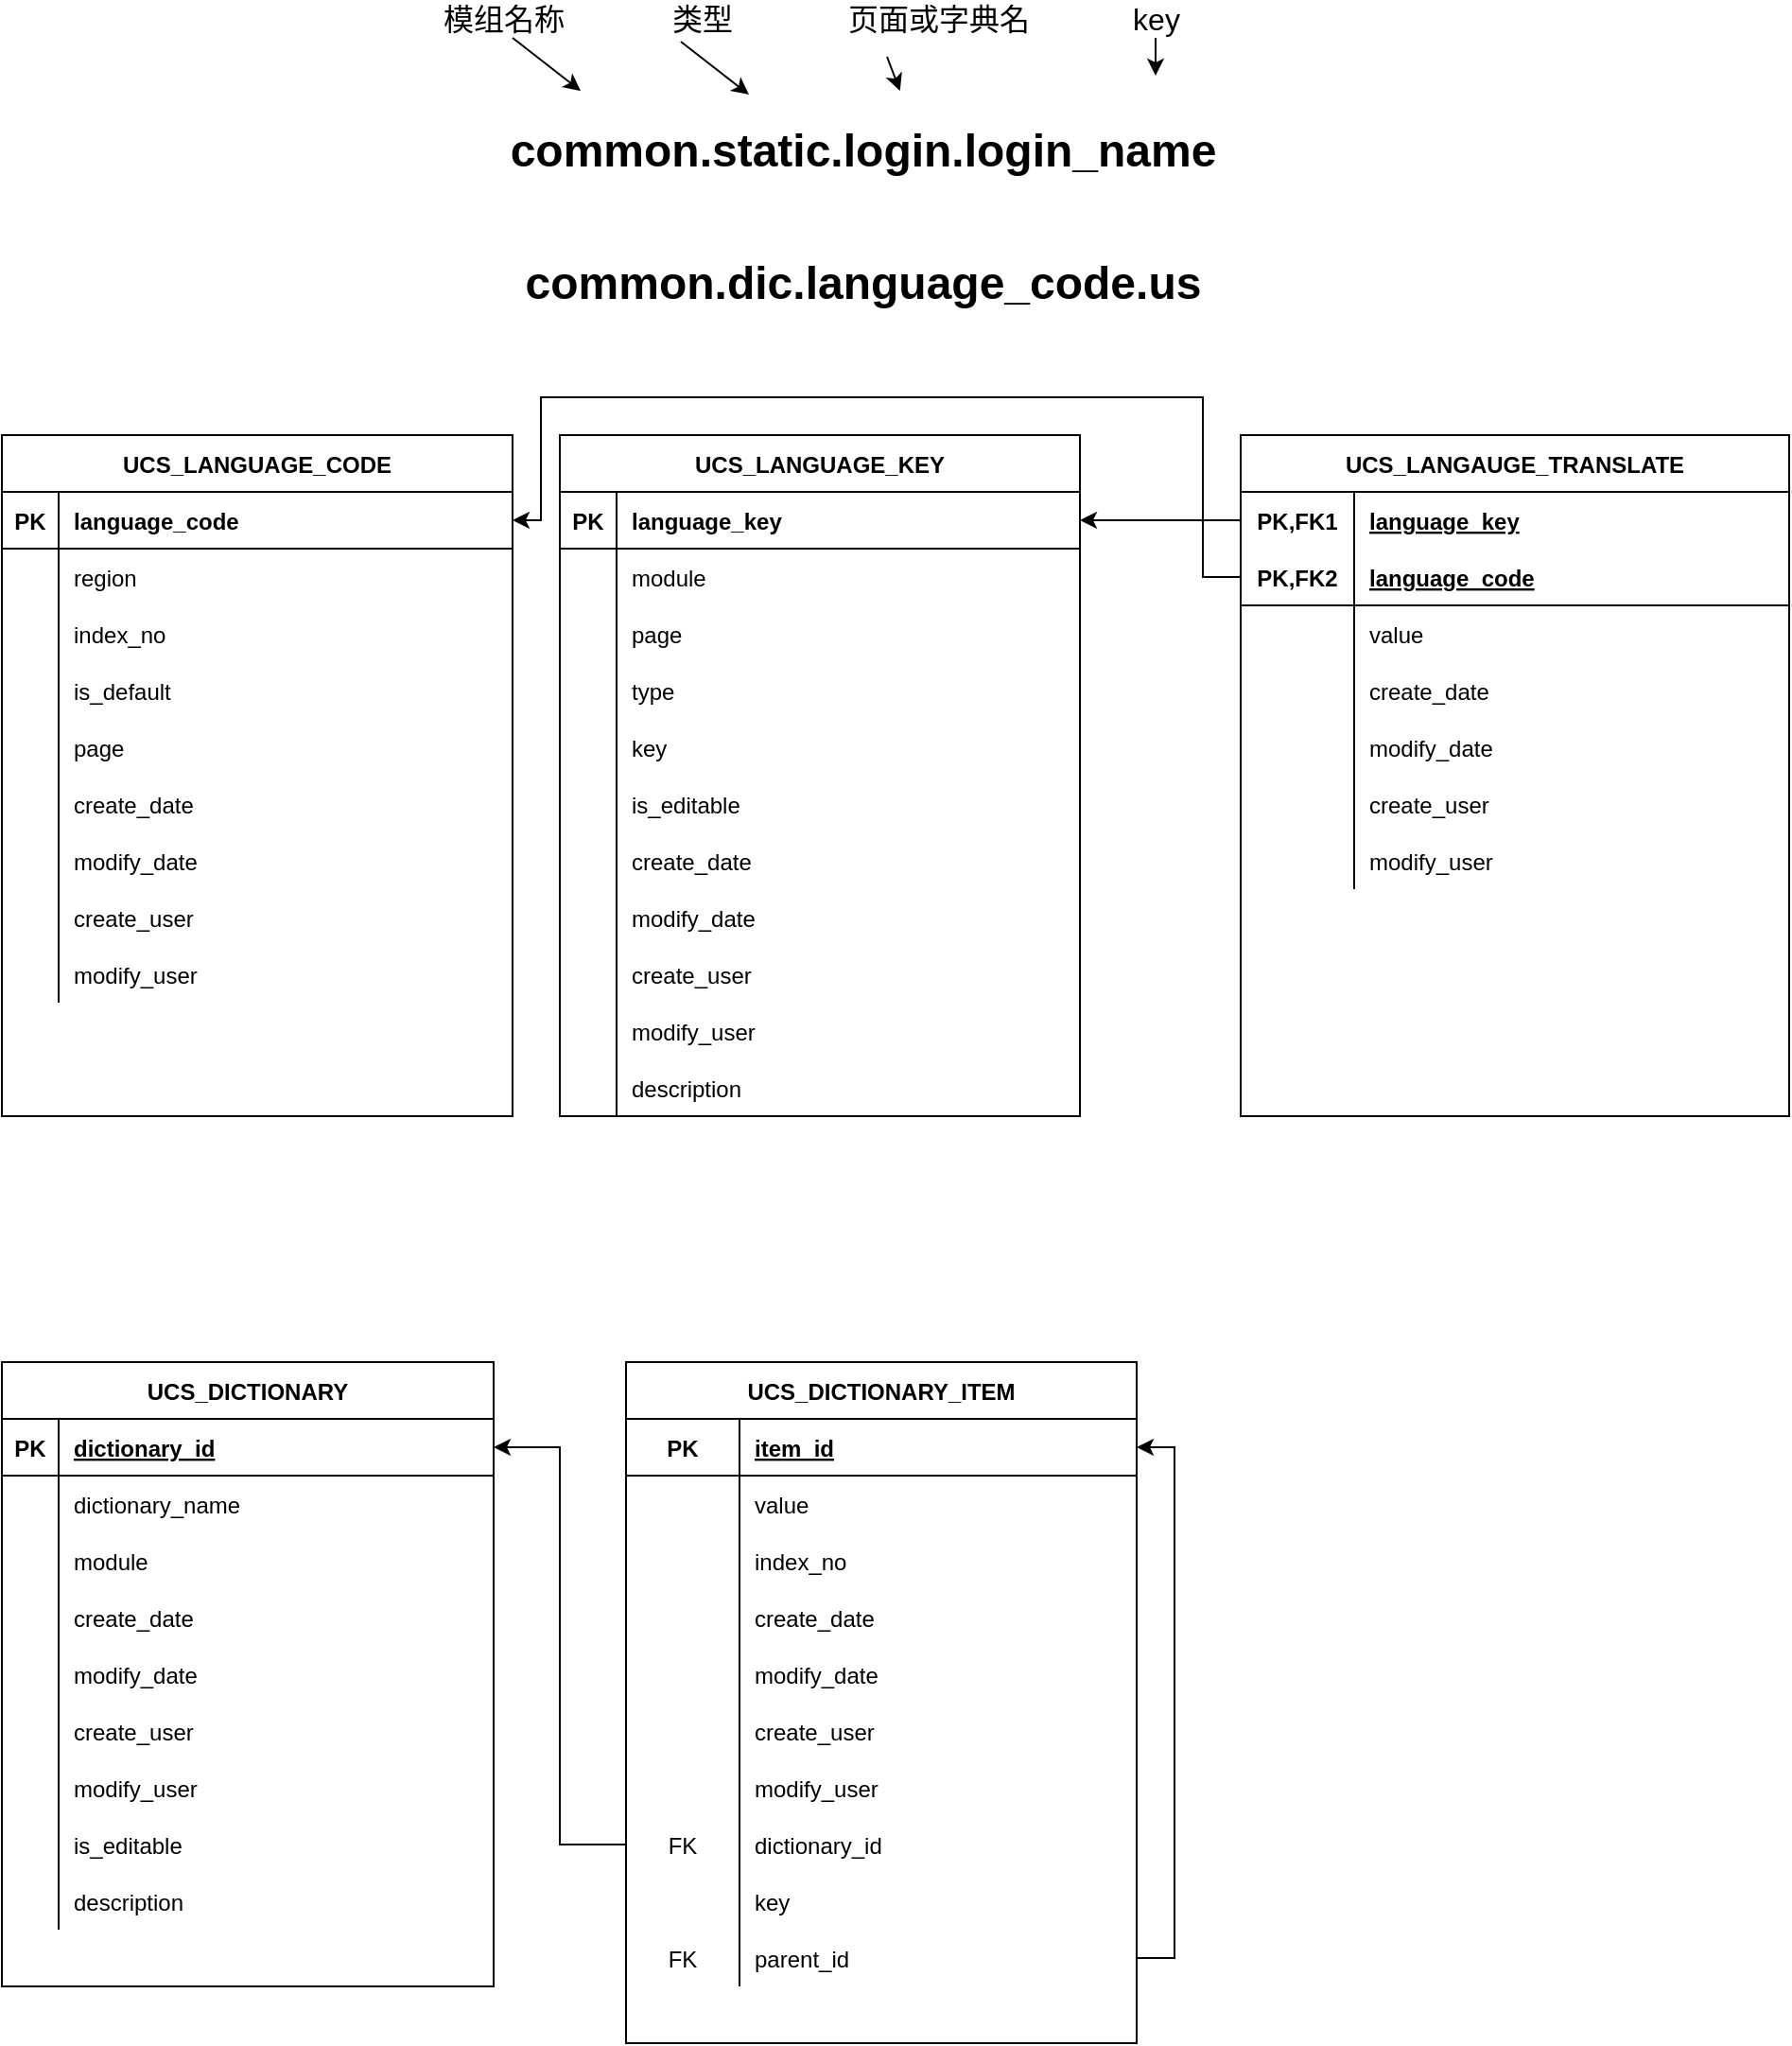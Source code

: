 <mxfile version="14.5.3" type="github">
  <diagram id="6tPy9QGXdIGQ13q2W18g" name="Page-1">
    <mxGraphModel dx="2066" dy="1085" grid="1" gridSize="10" guides="1" tooltips="1" connect="1" arrows="1" fold="1" page="1" pageScale="1" pageWidth="1169" pageHeight="1654" math="0" shadow="0">
      <root>
        <mxCell id="0" />
        <mxCell id="1" parent="0" />
        <mxCell id="EX_Zi1DqFFVCP7cxpuIt-3" value="UCS_LANGUAGE_CODE" style="shape=table;startSize=30;container=1;collapsible=1;childLayout=tableLayout;fixedRows=1;rowLines=0;fontStyle=1;align=center;resizeLast=1;" parent="1" vertex="1">
          <mxGeometry x="80" y="290" width="270" height="360" as="geometry" />
        </mxCell>
        <mxCell id="EX_Zi1DqFFVCP7cxpuIt-4" value="" style="shape=partialRectangle;collapsible=0;dropTarget=0;pointerEvents=0;fillColor=none;top=0;left=0;bottom=1;right=0;points=[[0,0.5],[1,0.5]];portConstraint=eastwest;" parent="EX_Zi1DqFFVCP7cxpuIt-3" vertex="1">
          <mxGeometry y="30" width="270" height="30" as="geometry" />
        </mxCell>
        <mxCell id="EX_Zi1DqFFVCP7cxpuIt-5" value="PK" style="shape=partialRectangle;connectable=0;fillColor=none;top=0;left=0;bottom=0;right=0;fontStyle=1;overflow=hidden;" parent="EX_Zi1DqFFVCP7cxpuIt-4" vertex="1">
          <mxGeometry width="30" height="30" as="geometry" />
        </mxCell>
        <mxCell id="EX_Zi1DqFFVCP7cxpuIt-6" value="language_code" style="shape=partialRectangle;connectable=0;fillColor=none;top=0;left=0;bottom=0;right=0;align=left;spacingLeft=6;fontStyle=1;overflow=hidden;" parent="EX_Zi1DqFFVCP7cxpuIt-4" vertex="1">
          <mxGeometry x="30" width="240" height="30" as="geometry" />
        </mxCell>
        <mxCell id="EX_Zi1DqFFVCP7cxpuIt-7" value="" style="shape=partialRectangle;collapsible=0;dropTarget=0;pointerEvents=0;fillColor=none;top=0;left=0;bottom=0;right=0;points=[[0,0.5],[1,0.5]];portConstraint=eastwest;" parent="EX_Zi1DqFFVCP7cxpuIt-3" vertex="1">
          <mxGeometry y="60" width="270" height="30" as="geometry" />
        </mxCell>
        <mxCell id="EX_Zi1DqFFVCP7cxpuIt-8" value="" style="shape=partialRectangle;connectable=0;fillColor=none;top=0;left=0;bottom=0;right=0;editable=1;overflow=hidden;" parent="EX_Zi1DqFFVCP7cxpuIt-7" vertex="1">
          <mxGeometry width="30" height="30" as="geometry" />
        </mxCell>
        <mxCell id="EX_Zi1DqFFVCP7cxpuIt-9" value="region" style="shape=partialRectangle;connectable=0;fillColor=none;top=0;left=0;bottom=0;right=0;align=left;spacingLeft=6;overflow=hidden;" parent="EX_Zi1DqFFVCP7cxpuIt-7" vertex="1">
          <mxGeometry x="30" width="240" height="30" as="geometry" />
        </mxCell>
        <mxCell id="EX_Zi1DqFFVCP7cxpuIt-10" value="" style="shape=partialRectangle;collapsible=0;dropTarget=0;pointerEvents=0;fillColor=none;top=0;left=0;bottom=0;right=0;points=[[0,0.5],[1,0.5]];portConstraint=eastwest;" parent="EX_Zi1DqFFVCP7cxpuIt-3" vertex="1">
          <mxGeometry y="90" width="270" height="30" as="geometry" />
        </mxCell>
        <mxCell id="EX_Zi1DqFFVCP7cxpuIt-11" value="" style="shape=partialRectangle;connectable=0;fillColor=none;top=0;left=0;bottom=0;right=0;editable=1;overflow=hidden;" parent="EX_Zi1DqFFVCP7cxpuIt-10" vertex="1">
          <mxGeometry width="30" height="30" as="geometry" />
        </mxCell>
        <mxCell id="EX_Zi1DqFFVCP7cxpuIt-12" value="index_no" style="shape=partialRectangle;connectable=0;fillColor=none;top=0;left=0;bottom=0;right=0;align=left;spacingLeft=6;overflow=hidden;" parent="EX_Zi1DqFFVCP7cxpuIt-10" vertex="1">
          <mxGeometry x="30" width="240" height="30" as="geometry" />
        </mxCell>
        <mxCell id="EX_Zi1DqFFVCP7cxpuIt-13" value="" style="shape=partialRectangle;collapsible=0;dropTarget=0;pointerEvents=0;fillColor=none;top=0;left=0;bottom=0;right=0;points=[[0,0.5],[1,0.5]];portConstraint=eastwest;" parent="EX_Zi1DqFFVCP7cxpuIt-3" vertex="1">
          <mxGeometry y="120" width="270" height="30" as="geometry" />
        </mxCell>
        <mxCell id="EX_Zi1DqFFVCP7cxpuIt-14" value="" style="shape=partialRectangle;connectable=0;fillColor=none;top=0;left=0;bottom=0;right=0;editable=1;overflow=hidden;" parent="EX_Zi1DqFFVCP7cxpuIt-13" vertex="1">
          <mxGeometry width="30" height="30" as="geometry" />
        </mxCell>
        <mxCell id="EX_Zi1DqFFVCP7cxpuIt-15" value="is_default" style="shape=partialRectangle;connectable=0;fillColor=none;top=0;left=0;bottom=0;right=0;align=left;spacingLeft=6;overflow=hidden;" parent="EX_Zi1DqFFVCP7cxpuIt-13" vertex="1">
          <mxGeometry x="30" width="240" height="30" as="geometry" />
        </mxCell>
        <mxCell id="EX_Zi1DqFFVCP7cxpuIt-44" value="" style="shape=partialRectangle;collapsible=0;dropTarget=0;pointerEvents=0;fillColor=none;top=0;left=0;bottom=0;right=0;points=[[0,0.5],[1,0.5]];portConstraint=eastwest;" parent="EX_Zi1DqFFVCP7cxpuIt-3" vertex="1">
          <mxGeometry y="150" width="270" height="30" as="geometry" />
        </mxCell>
        <mxCell id="EX_Zi1DqFFVCP7cxpuIt-45" value="" style="shape=partialRectangle;connectable=0;fillColor=none;top=0;left=0;bottom=0;right=0;editable=1;overflow=hidden;" parent="EX_Zi1DqFFVCP7cxpuIt-44" vertex="1">
          <mxGeometry width="30" height="30" as="geometry" />
        </mxCell>
        <mxCell id="EX_Zi1DqFFVCP7cxpuIt-46" value="page" style="shape=partialRectangle;connectable=0;fillColor=none;top=0;left=0;bottom=0;right=0;align=left;spacingLeft=6;overflow=hidden;" parent="EX_Zi1DqFFVCP7cxpuIt-44" vertex="1">
          <mxGeometry x="30" width="240" height="30" as="geometry" />
        </mxCell>
        <mxCell id="EX_Zi1DqFFVCP7cxpuIt-54" value="" style="shape=partialRectangle;collapsible=0;dropTarget=0;pointerEvents=0;fillColor=none;top=0;left=0;bottom=0;right=0;points=[[0,0.5],[1,0.5]];portConstraint=eastwest;" parent="EX_Zi1DqFFVCP7cxpuIt-3" vertex="1">
          <mxGeometry y="180" width="270" height="30" as="geometry" />
        </mxCell>
        <mxCell id="EX_Zi1DqFFVCP7cxpuIt-55" value="" style="shape=partialRectangle;connectable=0;fillColor=none;top=0;left=0;bottom=0;right=0;editable=1;overflow=hidden;" parent="EX_Zi1DqFFVCP7cxpuIt-54" vertex="1">
          <mxGeometry width="30" height="30" as="geometry" />
        </mxCell>
        <mxCell id="EX_Zi1DqFFVCP7cxpuIt-56" value="create_date" style="shape=partialRectangle;connectable=0;fillColor=none;top=0;left=0;bottom=0;right=0;align=left;spacingLeft=6;overflow=hidden;" parent="EX_Zi1DqFFVCP7cxpuIt-54" vertex="1">
          <mxGeometry x="30" width="240" height="30" as="geometry" />
        </mxCell>
        <mxCell id="EX_Zi1DqFFVCP7cxpuIt-58" value="" style="shape=partialRectangle;collapsible=0;dropTarget=0;pointerEvents=0;fillColor=none;top=0;left=0;bottom=0;right=0;points=[[0,0.5],[1,0.5]];portConstraint=eastwest;" parent="EX_Zi1DqFFVCP7cxpuIt-3" vertex="1">
          <mxGeometry y="210" width="270" height="30" as="geometry" />
        </mxCell>
        <mxCell id="EX_Zi1DqFFVCP7cxpuIt-59" value="" style="shape=partialRectangle;connectable=0;fillColor=none;top=0;left=0;bottom=0;right=0;editable=1;overflow=hidden;" parent="EX_Zi1DqFFVCP7cxpuIt-58" vertex="1">
          <mxGeometry width="30" height="30" as="geometry" />
        </mxCell>
        <mxCell id="EX_Zi1DqFFVCP7cxpuIt-60" value="modify_date" style="shape=partialRectangle;connectable=0;fillColor=none;top=0;left=0;bottom=0;right=0;align=left;spacingLeft=6;overflow=hidden;" parent="EX_Zi1DqFFVCP7cxpuIt-58" vertex="1">
          <mxGeometry x="30" width="240" height="30" as="geometry" />
        </mxCell>
        <mxCell id="EX_Zi1DqFFVCP7cxpuIt-62" value="" style="shape=partialRectangle;collapsible=0;dropTarget=0;pointerEvents=0;fillColor=none;top=0;left=0;bottom=0;right=0;points=[[0,0.5],[1,0.5]];portConstraint=eastwest;" parent="EX_Zi1DqFFVCP7cxpuIt-3" vertex="1">
          <mxGeometry y="240" width="270" height="30" as="geometry" />
        </mxCell>
        <mxCell id="EX_Zi1DqFFVCP7cxpuIt-63" value="" style="shape=partialRectangle;connectable=0;fillColor=none;top=0;left=0;bottom=0;right=0;editable=1;overflow=hidden;" parent="EX_Zi1DqFFVCP7cxpuIt-62" vertex="1">
          <mxGeometry width="30" height="30" as="geometry" />
        </mxCell>
        <mxCell id="EX_Zi1DqFFVCP7cxpuIt-64" value="create_user" style="shape=partialRectangle;connectable=0;fillColor=none;top=0;left=0;bottom=0;right=0;align=left;spacingLeft=6;overflow=hidden;" parent="EX_Zi1DqFFVCP7cxpuIt-62" vertex="1">
          <mxGeometry x="30" width="240" height="30" as="geometry" />
        </mxCell>
        <mxCell id="EX_Zi1DqFFVCP7cxpuIt-70" value="" style="shape=partialRectangle;collapsible=0;dropTarget=0;pointerEvents=0;fillColor=none;top=0;left=0;bottom=0;right=0;points=[[0,0.5],[1,0.5]];portConstraint=eastwest;" parent="EX_Zi1DqFFVCP7cxpuIt-3" vertex="1">
          <mxGeometry y="270" width="270" height="30" as="geometry" />
        </mxCell>
        <mxCell id="EX_Zi1DqFFVCP7cxpuIt-71" value="" style="shape=partialRectangle;connectable=0;fillColor=none;top=0;left=0;bottom=0;right=0;editable=1;overflow=hidden;" parent="EX_Zi1DqFFVCP7cxpuIt-70" vertex="1">
          <mxGeometry width="30" height="30" as="geometry" />
        </mxCell>
        <mxCell id="EX_Zi1DqFFVCP7cxpuIt-72" value="modify_user" style="shape=partialRectangle;connectable=0;fillColor=none;top=0;left=0;bottom=0;right=0;align=left;spacingLeft=6;overflow=hidden;" parent="EX_Zi1DqFFVCP7cxpuIt-70" vertex="1">
          <mxGeometry x="30" width="240" height="30" as="geometry" />
        </mxCell>
        <mxCell id="EX_Zi1DqFFVCP7cxpuIt-73" value="UCS_LANGUAGE_KEY" style="shape=table;startSize=30;container=1;collapsible=1;childLayout=tableLayout;fixedRows=1;rowLines=0;fontStyle=1;align=center;resizeLast=1;" parent="1" vertex="1">
          <mxGeometry x="375" y="290" width="275" height="360" as="geometry" />
        </mxCell>
        <mxCell id="EX_Zi1DqFFVCP7cxpuIt-74" value="" style="shape=partialRectangle;collapsible=0;dropTarget=0;pointerEvents=0;fillColor=none;top=0;left=0;bottom=1;right=0;points=[[0,0.5],[1,0.5]];portConstraint=eastwest;" parent="EX_Zi1DqFFVCP7cxpuIt-73" vertex="1">
          <mxGeometry y="30" width="275" height="30" as="geometry" />
        </mxCell>
        <mxCell id="EX_Zi1DqFFVCP7cxpuIt-75" value="PK" style="shape=partialRectangle;connectable=0;fillColor=none;top=0;left=0;bottom=0;right=0;fontStyle=1;overflow=hidden;" parent="EX_Zi1DqFFVCP7cxpuIt-74" vertex="1">
          <mxGeometry width="30" height="30" as="geometry" />
        </mxCell>
        <mxCell id="EX_Zi1DqFFVCP7cxpuIt-76" value="language_key" style="shape=partialRectangle;connectable=0;fillColor=none;top=0;left=0;bottom=0;right=0;align=left;spacingLeft=6;fontStyle=1;overflow=hidden;" parent="EX_Zi1DqFFVCP7cxpuIt-74" vertex="1">
          <mxGeometry x="30" width="245" height="30" as="geometry" />
        </mxCell>
        <mxCell id="EX_Zi1DqFFVCP7cxpuIt-77" value="" style="shape=partialRectangle;collapsible=0;dropTarget=0;pointerEvents=0;fillColor=none;top=0;left=0;bottom=0;right=0;points=[[0,0.5],[1,0.5]];portConstraint=eastwest;" parent="EX_Zi1DqFFVCP7cxpuIt-73" vertex="1">
          <mxGeometry y="60" width="275" height="30" as="geometry" />
        </mxCell>
        <mxCell id="EX_Zi1DqFFVCP7cxpuIt-78" value="" style="shape=partialRectangle;connectable=0;fillColor=none;top=0;left=0;bottom=0;right=0;editable=1;overflow=hidden;" parent="EX_Zi1DqFFVCP7cxpuIt-77" vertex="1">
          <mxGeometry width="30" height="30" as="geometry" />
        </mxCell>
        <mxCell id="EX_Zi1DqFFVCP7cxpuIt-79" value="module" style="shape=partialRectangle;connectable=0;fillColor=none;top=0;left=0;bottom=0;right=0;align=left;spacingLeft=6;overflow=hidden;" parent="EX_Zi1DqFFVCP7cxpuIt-77" vertex="1">
          <mxGeometry x="30" width="245" height="30" as="geometry" />
        </mxCell>
        <mxCell id="EX_Zi1DqFFVCP7cxpuIt-80" value="" style="shape=partialRectangle;collapsible=0;dropTarget=0;pointerEvents=0;fillColor=none;top=0;left=0;bottom=0;right=0;points=[[0,0.5],[1,0.5]];portConstraint=eastwest;" parent="EX_Zi1DqFFVCP7cxpuIt-73" vertex="1">
          <mxGeometry y="90" width="275" height="30" as="geometry" />
        </mxCell>
        <mxCell id="EX_Zi1DqFFVCP7cxpuIt-81" value="" style="shape=partialRectangle;connectable=0;fillColor=none;top=0;left=0;bottom=0;right=0;editable=1;overflow=hidden;" parent="EX_Zi1DqFFVCP7cxpuIt-80" vertex="1">
          <mxGeometry width="30" height="30" as="geometry" />
        </mxCell>
        <mxCell id="EX_Zi1DqFFVCP7cxpuIt-82" value="page" style="shape=partialRectangle;connectable=0;fillColor=none;top=0;left=0;bottom=0;right=0;align=left;spacingLeft=6;overflow=hidden;" parent="EX_Zi1DqFFVCP7cxpuIt-80" vertex="1">
          <mxGeometry x="30" width="245" height="30" as="geometry" />
        </mxCell>
        <mxCell id="EX_Zi1DqFFVCP7cxpuIt-83" value="" style="shape=partialRectangle;collapsible=0;dropTarget=0;pointerEvents=0;fillColor=none;top=0;left=0;bottom=0;right=0;points=[[0,0.5],[1,0.5]];portConstraint=eastwest;" parent="EX_Zi1DqFFVCP7cxpuIt-73" vertex="1">
          <mxGeometry y="120" width="275" height="30" as="geometry" />
        </mxCell>
        <mxCell id="EX_Zi1DqFFVCP7cxpuIt-84" value="" style="shape=partialRectangle;connectable=0;fillColor=none;top=0;left=0;bottom=0;right=0;editable=1;overflow=hidden;" parent="EX_Zi1DqFFVCP7cxpuIt-83" vertex="1">
          <mxGeometry width="30" height="30" as="geometry" />
        </mxCell>
        <mxCell id="EX_Zi1DqFFVCP7cxpuIt-85" value="type" style="shape=partialRectangle;connectable=0;fillColor=none;top=0;left=0;bottom=0;right=0;align=left;spacingLeft=6;overflow=hidden;" parent="EX_Zi1DqFFVCP7cxpuIt-83" vertex="1">
          <mxGeometry x="30" width="245" height="30" as="geometry" />
        </mxCell>
        <mxCell id="EX_Zi1DqFFVCP7cxpuIt-87" value="" style="shape=partialRectangle;collapsible=0;dropTarget=0;pointerEvents=0;fillColor=none;top=0;left=0;bottom=0;right=0;points=[[0,0.5],[1,0.5]];portConstraint=eastwest;" parent="EX_Zi1DqFFVCP7cxpuIt-73" vertex="1">
          <mxGeometry y="150" width="275" height="30" as="geometry" />
        </mxCell>
        <mxCell id="EX_Zi1DqFFVCP7cxpuIt-88" value="" style="shape=partialRectangle;connectable=0;fillColor=none;top=0;left=0;bottom=0;right=0;editable=1;overflow=hidden;" parent="EX_Zi1DqFFVCP7cxpuIt-87" vertex="1">
          <mxGeometry width="30" height="30" as="geometry" />
        </mxCell>
        <mxCell id="EX_Zi1DqFFVCP7cxpuIt-89" value="key" style="shape=partialRectangle;connectable=0;fillColor=none;top=0;left=0;bottom=0;right=0;align=left;spacingLeft=6;overflow=hidden;" parent="EX_Zi1DqFFVCP7cxpuIt-87" vertex="1">
          <mxGeometry x="30" width="245" height="30" as="geometry" />
        </mxCell>
        <mxCell id="EX_Zi1DqFFVCP7cxpuIt-95" value="" style="shape=partialRectangle;collapsible=0;dropTarget=0;pointerEvents=0;fillColor=none;top=0;left=0;bottom=0;right=0;points=[[0,0.5],[1,0.5]];portConstraint=eastwest;" parent="EX_Zi1DqFFVCP7cxpuIt-73" vertex="1">
          <mxGeometry y="180" width="275" height="30" as="geometry" />
        </mxCell>
        <mxCell id="EX_Zi1DqFFVCP7cxpuIt-96" value="" style="shape=partialRectangle;connectable=0;fillColor=none;top=0;left=0;bottom=0;right=0;editable=1;overflow=hidden;" parent="EX_Zi1DqFFVCP7cxpuIt-95" vertex="1">
          <mxGeometry width="30" height="30" as="geometry" />
        </mxCell>
        <mxCell id="EX_Zi1DqFFVCP7cxpuIt-97" value="is_editable" style="shape=partialRectangle;connectable=0;fillColor=none;top=0;left=0;bottom=0;right=0;align=left;spacingLeft=6;overflow=hidden;" parent="EX_Zi1DqFFVCP7cxpuIt-95" vertex="1">
          <mxGeometry x="30" width="245" height="30" as="geometry" />
        </mxCell>
        <mxCell id="EX_Zi1DqFFVCP7cxpuIt-109" value="" style="shape=partialRectangle;collapsible=0;dropTarget=0;pointerEvents=0;fillColor=none;top=0;left=0;bottom=0;right=0;points=[[0,0.5],[1,0.5]];portConstraint=eastwest;" parent="EX_Zi1DqFFVCP7cxpuIt-73" vertex="1">
          <mxGeometry y="210" width="275" height="30" as="geometry" />
        </mxCell>
        <mxCell id="EX_Zi1DqFFVCP7cxpuIt-110" value="" style="shape=partialRectangle;connectable=0;fillColor=none;top=0;left=0;bottom=0;right=0;editable=1;overflow=hidden;" parent="EX_Zi1DqFFVCP7cxpuIt-109" vertex="1">
          <mxGeometry width="30" height="30" as="geometry" />
        </mxCell>
        <mxCell id="EX_Zi1DqFFVCP7cxpuIt-111" value="create_date" style="shape=partialRectangle;connectable=0;fillColor=none;top=0;left=0;bottom=0;right=0;align=left;spacingLeft=6;overflow=hidden;" parent="EX_Zi1DqFFVCP7cxpuIt-109" vertex="1">
          <mxGeometry x="30" width="245" height="30" as="geometry" />
        </mxCell>
        <mxCell id="EX_Zi1DqFFVCP7cxpuIt-112" value="" style="shape=partialRectangle;collapsible=0;dropTarget=0;pointerEvents=0;fillColor=none;top=0;left=0;bottom=0;right=0;points=[[0,0.5],[1,0.5]];portConstraint=eastwest;" parent="EX_Zi1DqFFVCP7cxpuIt-73" vertex="1">
          <mxGeometry y="240" width="275" height="30" as="geometry" />
        </mxCell>
        <mxCell id="EX_Zi1DqFFVCP7cxpuIt-113" value="" style="shape=partialRectangle;connectable=0;fillColor=none;top=0;left=0;bottom=0;right=0;editable=1;overflow=hidden;" parent="EX_Zi1DqFFVCP7cxpuIt-112" vertex="1">
          <mxGeometry width="30" height="30" as="geometry" />
        </mxCell>
        <mxCell id="EX_Zi1DqFFVCP7cxpuIt-114" value="modify_date" style="shape=partialRectangle;connectable=0;fillColor=none;top=0;left=0;bottom=0;right=0;align=left;spacingLeft=6;overflow=hidden;" parent="EX_Zi1DqFFVCP7cxpuIt-112" vertex="1">
          <mxGeometry x="30" width="245" height="30" as="geometry" />
        </mxCell>
        <mxCell id="EX_Zi1DqFFVCP7cxpuIt-115" value="" style="shape=partialRectangle;collapsible=0;dropTarget=0;pointerEvents=0;fillColor=none;top=0;left=0;bottom=0;right=0;points=[[0,0.5],[1,0.5]];portConstraint=eastwest;" parent="EX_Zi1DqFFVCP7cxpuIt-73" vertex="1">
          <mxGeometry y="270" width="275" height="30" as="geometry" />
        </mxCell>
        <mxCell id="EX_Zi1DqFFVCP7cxpuIt-116" value="" style="shape=partialRectangle;connectable=0;fillColor=none;top=0;left=0;bottom=0;right=0;editable=1;overflow=hidden;" parent="EX_Zi1DqFFVCP7cxpuIt-115" vertex="1">
          <mxGeometry width="30" height="30" as="geometry" />
        </mxCell>
        <mxCell id="EX_Zi1DqFFVCP7cxpuIt-117" value="create_user" style="shape=partialRectangle;connectable=0;fillColor=none;top=0;left=0;bottom=0;right=0;align=left;spacingLeft=6;overflow=hidden;" parent="EX_Zi1DqFFVCP7cxpuIt-115" vertex="1">
          <mxGeometry x="30" width="245" height="30" as="geometry" />
        </mxCell>
        <mxCell id="EX_Zi1DqFFVCP7cxpuIt-118" value="" style="shape=partialRectangle;collapsible=0;dropTarget=0;pointerEvents=0;fillColor=none;top=0;left=0;bottom=0;right=0;points=[[0,0.5],[1,0.5]];portConstraint=eastwest;" parent="EX_Zi1DqFFVCP7cxpuIt-73" vertex="1">
          <mxGeometry y="300" width="275" height="30" as="geometry" />
        </mxCell>
        <mxCell id="EX_Zi1DqFFVCP7cxpuIt-119" value="" style="shape=partialRectangle;connectable=0;fillColor=none;top=0;left=0;bottom=0;right=0;editable=1;overflow=hidden;" parent="EX_Zi1DqFFVCP7cxpuIt-118" vertex="1">
          <mxGeometry width="30" height="30" as="geometry" />
        </mxCell>
        <mxCell id="EX_Zi1DqFFVCP7cxpuIt-120" value="modify_user" style="shape=partialRectangle;connectable=0;fillColor=none;top=0;left=0;bottom=0;right=0;align=left;spacingLeft=6;overflow=hidden;" parent="EX_Zi1DqFFVCP7cxpuIt-118" vertex="1">
          <mxGeometry x="30" width="245" height="30" as="geometry" />
        </mxCell>
        <mxCell id="EX_Zi1DqFFVCP7cxpuIt-99" value="" style="shape=partialRectangle;collapsible=0;dropTarget=0;pointerEvents=0;fillColor=none;top=0;left=0;bottom=0;right=0;points=[[0,0.5],[1,0.5]];portConstraint=eastwest;" parent="EX_Zi1DqFFVCP7cxpuIt-73" vertex="1">
          <mxGeometry y="330" width="275" height="30" as="geometry" />
        </mxCell>
        <mxCell id="EX_Zi1DqFFVCP7cxpuIt-100" value="" style="shape=partialRectangle;connectable=0;fillColor=none;top=0;left=0;bottom=0;right=0;editable=1;overflow=hidden;" parent="EX_Zi1DqFFVCP7cxpuIt-99" vertex="1">
          <mxGeometry width="30" height="30" as="geometry" />
        </mxCell>
        <mxCell id="EX_Zi1DqFFVCP7cxpuIt-101" value="description" style="shape=partialRectangle;connectable=0;fillColor=none;top=0;left=0;bottom=0;right=0;align=left;spacingLeft=6;overflow=hidden;" parent="EX_Zi1DqFFVCP7cxpuIt-99" vertex="1">
          <mxGeometry x="30" width="245" height="30" as="geometry" />
        </mxCell>
        <mxCell id="EX_Zi1DqFFVCP7cxpuIt-134" value="UCS_LANGAUGE_TRANSLATE" style="shape=table;startSize=30;container=1;collapsible=1;childLayout=tableLayout;fixedRows=1;rowLines=0;fontStyle=1;align=center;resizeLast=1;" parent="1" vertex="1">
          <mxGeometry x="735" y="290" width="290" height="360" as="geometry" />
        </mxCell>
        <mxCell id="EX_Zi1DqFFVCP7cxpuIt-135" value="" style="shape=partialRectangle;collapsible=0;dropTarget=0;pointerEvents=0;fillColor=none;top=0;left=0;bottom=0;right=0;points=[[0,0.5],[1,0.5]];portConstraint=eastwest;" parent="EX_Zi1DqFFVCP7cxpuIt-134" vertex="1">
          <mxGeometry y="30" width="290" height="30" as="geometry" />
        </mxCell>
        <mxCell id="EX_Zi1DqFFVCP7cxpuIt-136" value="PK,FK1" style="shape=partialRectangle;connectable=0;fillColor=none;top=0;left=0;bottom=0;right=0;fontStyle=1;overflow=hidden;" parent="EX_Zi1DqFFVCP7cxpuIt-135" vertex="1">
          <mxGeometry width="60" height="30" as="geometry" />
        </mxCell>
        <mxCell id="EX_Zi1DqFFVCP7cxpuIt-137" value="language_key" style="shape=partialRectangle;connectable=0;fillColor=none;top=0;left=0;bottom=0;right=0;align=left;spacingLeft=6;fontStyle=5;overflow=hidden;" parent="EX_Zi1DqFFVCP7cxpuIt-135" vertex="1">
          <mxGeometry x="60" width="230" height="30" as="geometry" />
        </mxCell>
        <mxCell id="EX_Zi1DqFFVCP7cxpuIt-138" value="" style="shape=partialRectangle;collapsible=0;dropTarget=0;pointerEvents=0;fillColor=none;top=0;left=0;bottom=1;right=0;points=[[0,0.5],[1,0.5]];portConstraint=eastwest;" parent="EX_Zi1DqFFVCP7cxpuIt-134" vertex="1">
          <mxGeometry y="60" width="290" height="30" as="geometry" />
        </mxCell>
        <mxCell id="EX_Zi1DqFFVCP7cxpuIt-139" value="PK,FK2" style="shape=partialRectangle;connectable=0;fillColor=none;top=0;left=0;bottom=0;right=0;fontStyle=1;overflow=hidden;" parent="EX_Zi1DqFFVCP7cxpuIt-138" vertex="1">
          <mxGeometry width="60" height="30" as="geometry" />
        </mxCell>
        <mxCell id="EX_Zi1DqFFVCP7cxpuIt-140" value="language_code" style="shape=partialRectangle;connectable=0;fillColor=none;top=0;left=0;bottom=0;right=0;align=left;spacingLeft=6;fontStyle=5;overflow=hidden;" parent="EX_Zi1DqFFVCP7cxpuIt-138" vertex="1">
          <mxGeometry x="60" width="230" height="30" as="geometry" />
        </mxCell>
        <mxCell id="EX_Zi1DqFFVCP7cxpuIt-141" value="" style="shape=partialRectangle;collapsible=0;dropTarget=0;pointerEvents=0;fillColor=none;top=0;left=0;bottom=0;right=0;points=[[0,0.5],[1,0.5]];portConstraint=eastwest;" parent="EX_Zi1DqFFVCP7cxpuIt-134" vertex="1">
          <mxGeometry y="90" width="290" height="30" as="geometry" />
        </mxCell>
        <mxCell id="EX_Zi1DqFFVCP7cxpuIt-142" value="" style="shape=partialRectangle;connectable=0;fillColor=none;top=0;left=0;bottom=0;right=0;editable=1;overflow=hidden;" parent="EX_Zi1DqFFVCP7cxpuIt-141" vertex="1">
          <mxGeometry width="60" height="30" as="geometry" />
        </mxCell>
        <mxCell id="EX_Zi1DqFFVCP7cxpuIt-143" value="value" style="shape=partialRectangle;connectable=0;fillColor=none;top=0;left=0;bottom=0;right=0;align=left;spacingLeft=6;overflow=hidden;" parent="EX_Zi1DqFFVCP7cxpuIt-141" vertex="1">
          <mxGeometry x="60" width="230" height="30" as="geometry" />
        </mxCell>
        <mxCell id="EX_Zi1DqFFVCP7cxpuIt-144" value="" style="shape=partialRectangle;collapsible=0;dropTarget=0;pointerEvents=0;fillColor=none;top=0;left=0;bottom=0;right=0;points=[[0,0.5],[1,0.5]];portConstraint=eastwest;" parent="EX_Zi1DqFFVCP7cxpuIt-134" vertex="1">
          <mxGeometry y="120" width="290" height="30" as="geometry" />
        </mxCell>
        <mxCell id="EX_Zi1DqFFVCP7cxpuIt-145" value="" style="shape=partialRectangle;connectable=0;fillColor=none;top=0;left=0;bottom=0;right=0;editable=1;overflow=hidden;" parent="EX_Zi1DqFFVCP7cxpuIt-144" vertex="1">
          <mxGeometry width="60" height="30" as="geometry" />
        </mxCell>
        <mxCell id="EX_Zi1DqFFVCP7cxpuIt-146" value="create_date" style="shape=partialRectangle;connectable=0;fillColor=none;top=0;left=0;bottom=0;right=0;align=left;spacingLeft=6;overflow=hidden;" parent="EX_Zi1DqFFVCP7cxpuIt-144" vertex="1">
          <mxGeometry x="60" width="230" height="30" as="geometry" />
        </mxCell>
        <mxCell id="EX_Zi1DqFFVCP7cxpuIt-149" value="" style="shape=partialRectangle;collapsible=0;dropTarget=0;pointerEvents=0;fillColor=none;top=0;left=0;bottom=0;right=0;points=[[0,0.5],[1,0.5]];portConstraint=eastwest;" parent="EX_Zi1DqFFVCP7cxpuIt-134" vertex="1">
          <mxGeometry y="150" width="290" height="30" as="geometry" />
        </mxCell>
        <mxCell id="EX_Zi1DqFFVCP7cxpuIt-150" value="" style="shape=partialRectangle;connectable=0;fillColor=none;top=0;left=0;bottom=0;right=0;editable=1;overflow=hidden;" parent="EX_Zi1DqFFVCP7cxpuIt-149" vertex="1">
          <mxGeometry width="60" height="30" as="geometry" />
        </mxCell>
        <mxCell id="EX_Zi1DqFFVCP7cxpuIt-151" value="modify_date" style="shape=partialRectangle;connectable=0;fillColor=none;top=0;left=0;bottom=0;right=0;align=left;spacingLeft=6;overflow=hidden;" parent="EX_Zi1DqFFVCP7cxpuIt-149" vertex="1">
          <mxGeometry x="60" width="230" height="30" as="geometry" />
        </mxCell>
        <mxCell id="EX_Zi1DqFFVCP7cxpuIt-152" value="" style="shape=partialRectangle;collapsible=0;dropTarget=0;pointerEvents=0;fillColor=none;top=0;left=0;bottom=0;right=0;points=[[0,0.5],[1,0.5]];portConstraint=eastwest;" parent="EX_Zi1DqFFVCP7cxpuIt-134" vertex="1">
          <mxGeometry y="180" width="290" height="30" as="geometry" />
        </mxCell>
        <mxCell id="EX_Zi1DqFFVCP7cxpuIt-153" value="" style="shape=partialRectangle;connectable=0;fillColor=none;top=0;left=0;bottom=0;right=0;editable=1;overflow=hidden;" parent="EX_Zi1DqFFVCP7cxpuIt-152" vertex="1">
          <mxGeometry width="60" height="30" as="geometry" />
        </mxCell>
        <mxCell id="EX_Zi1DqFFVCP7cxpuIt-154" value="create_user" style="shape=partialRectangle;connectable=0;fillColor=none;top=0;left=0;bottom=0;right=0;align=left;spacingLeft=6;overflow=hidden;" parent="EX_Zi1DqFFVCP7cxpuIt-152" vertex="1">
          <mxGeometry x="60" width="230" height="30" as="geometry" />
        </mxCell>
        <mxCell id="EX_Zi1DqFFVCP7cxpuIt-155" value="" style="shape=partialRectangle;collapsible=0;dropTarget=0;pointerEvents=0;fillColor=none;top=0;left=0;bottom=0;right=0;points=[[0,0.5],[1,0.5]];portConstraint=eastwest;" parent="EX_Zi1DqFFVCP7cxpuIt-134" vertex="1">
          <mxGeometry y="210" width="290" height="30" as="geometry" />
        </mxCell>
        <mxCell id="EX_Zi1DqFFVCP7cxpuIt-156" value="" style="shape=partialRectangle;connectable=0;fillColor=none;top=0;left=0;bottom=0;right=0;editable=1;overflow=hidden;" parent="EX_Zi1DqFFVCP7cxpuIt-155" vertex="1">
          <mxGeometry width="60" height="30" as="geometry" />
        </mxCell>
        <mxCell id="EX_Zi1DqFFVCP7cxpuIt-157" value="modify_user" style="shape=partialRectangle;connectable=0;fillColor=none;top=0;left=0;bottom=0;right=0;align=left;spacingLeft=6;overflow=hidden;" parent="EX_Zi1DqFFVCP7cxpuIt-155" vertex="1">
          <mxGeometry x="60" width="230" height="30" as="geometry" />
        </mxCell>
        <mxCell id="EX_Zi1DqFFVCP7cxpuIt-147" style="edgeStyle=orthogonalEdgeStyle;rounded=0;orthogonalLoop=1;jettySize=auto;html=1;entryX=1;entryY=0.5;entryDx=0;entryDy=0;" parent="1" source="EX_Zi1DqFFVCP7cxpuIt-135" target="EX_Zi1DqFFVCP7cxpuIt-74" edge="1">
          <mxGeometry relative="1" as="geometry" />
        </mxCell>
        <mxCell id="EX_Zi1DqFFVCP7cxpuIt-148" style="edgeStyle=orthogonalEdgeStyle;rounded=0;orthogonalLoop=1;jettySize=auto;html=1;entryX=1;entryY=0.5;entryDx=0;entryDy=0;" parent="1" source="EX_Zi1DqFFVCP7cxpuIt-138" target="EX_Zi1DqFFVCP7cxpuIt-4" edge="1">
          <mxGeometry relative="1" as="geometry">
            <Array as="points">
              <mxPoint x="715" y="365" />
              <mxPoint x="715" y="270" />
              <mxPoint x="365" y="270" />
              <mxPoint x="365" y="335" />
            </Array>
          </mxGeometry>
        </mxCell>
        <mxCell id="EX_Zi1DqFFVCP7cxpuIt-158" value="&lt;h3&gt;&lt;font style=&quot;font-size: 24px ; line-height: 120%&quot;&gt;common.static.&lt;/font&gt;&lt;font style=&quot;font-size: 24px ; line-height: 120%&quot;&gt;login.login_name&lt;/font&gt;&lt;/h3&gt;" style="text;html=1;align=center;verticalAlign=middle;resizable=0;points=[];autosize=1;" parent="1" vertex="1">
          <mxGeometry x="340" y="110" width="390" height="60" as="geometry" />
        </mxCell>
        <mxCell id="EX_Zi1DqFFVCP7cxpuIt-212" value="UCS_DICTIONARY" style="shape=table;startSize=30;container=1;collapsible=1;childLayout=tableLayout;fixedRows=1;rowLines=0;fontStyle=1;align=center;resizeLast=1;" parent="1" vertex="1">
          <mxGeometry x="80" y="780" width="260" height="330" as="geometry" />
        </mxCell>
        <mxCell id="EX_Zi1DqFFVCP7cxpuIt-213" value="" style="shape=partialRectangle;collapsible=0;dropTarget=0;pointerEvents=0;fillColor=none;top=0;left=0;bottom=1;right=0;points=[[0,0.5],[1,0.5]];portConstraint=eastwest;" parent="EX_Zi1DqFFVCP7cxpuIt-212" vertex="1">
          <mxGeometry y="30" width="260" height="30" as="geometry" />
        </mxCell>
        <mxCell id="EX_Zi1DqFFVCP7cxpuIt-214" value="PK" style="shape=partialRectangle;connectable=0;fillColor=none;top=0;left=0;bottom=0;right=0;fontStyle=1;overflow=hidden;" parent="EX_Zi1DqFFVCP7cxpuIt-213" vertex="1">
          <mxGeometry width="30" height="30" as="geometry" />
        </mxCell>
        <mxCell id="EX_Zi1DqFFVCP7cxpuIt-215" value="dictionary_id" style="shape=partialRectangle;connectable=0;fillColor=none;top=0;left=0;bottom=0;right=0;align=left;spacingLeft=6;fontStyle=5;overflow=hidden;" parent="EX_Zi1DqFFVCP7cxpuIt-213" vertex="1">
          <mxGeometry x="30" width="230" height="30" as="geometry" />
        </mxCell>
        <mxCell id="EX_Zi1DqFFVCP7cxpuIt-216" value="" style="shape=partialRectangle;collapsible=0;dropTarget=0;pointerEvents=0;fillColor=none;top=0;left=0;bottom=0;right=0;points=[[0,0.5],[1,0.5]];portConstraint=eastwest;" parent="EX_Zi1DqFFVCP7cxpuIt-212" vertex="1">
          <mxGeometry y="60" width="260" height="30" as="geometry" />
        </mxCell>
        <mxCell id="EX_Zi1DqFFVCP7cxpuIt-217" value="" style="shape=partialRectangle;connectable=0;fillColor=none;top=0;left=0;bottom=0;right=0;editable=1;overflow=hidden;" parent="EX_Zi1DqFFVCP7cxpuIt-216" vertex="1">
          <mxGeometry width="30" height="30" as="geometry" />
        </mxCell>
        <mxCell id="EX_Zi1DqFFVCP7cxpuIt-218" value="dictionary_name" style="shape=partialRectangle;connectable=0;fillColor=none;top=0;left=0;bottom=0;right=0;align=left;spacingLeft=6;overflow=hidden;" parent="EX_Zi1DqFFVCP7cxpuIt-216" vertex="1">
          <mxGeometry x="30" width="230" height="30" as="geometry" />
        </mxCell>
        <mxCell id="EX_Zi1DqFFVCP7cxpuIt-219" value="" style="shape=partialRectangle;collapsible=0;dropTarget=0;pointerEvents=0;fillColor=none;top=0;left=0;bottom=0;right=0;points=[[0,0.5],[1,0.5]];portConstraint=eastwest;" parent="EX_Zi1DqFFVCP7cxpuIt-212" vertex="1">
          <mxGeometry y="90" width="260" height="30" as="geometry" />
        </mxCell>
        <mxCell id="EX_Zi1DqFFVCP7cxpuIt-220" value="" style="shape=partialRectangle;connectable=0;fillColor=none;top=0;left=0;bottom=0;right=0;editable=1;overflow=hidden;" parent="EX_Zi1DqFFVCP7cxpuIt-219" vertex="1">
          <mxGeometry width="30" height="30" as="geometry" />
        </mxCell>
        <mxCell id="EX_Zi1DqFFVCP7cxpuIt-221" value="module" style="shape=partialRectangle;connectable=0;fillColor=none;top=0;left=0;bottom=0;right=0;align=left;spacingLeft=6;overflow=hidden;" parent="EX_Zi1DqFFVCP7cxpuIt-219" vertex="1">
          <mxGeometry x="30" width="230" height="30" as="geometry" />
        </mxCell>
        <mxCell id="EX_Zi1DqFFVCP7cxpuIt-222" value="" style="shape=partialRectangle;collapsible=0;dropTarget=0;pointerEvents=0;fillColor=none;top=0;left=0;bottom=0;right=0;points=[[0,0.5],[1,0.5]];portConstraint=eastwest;" parent="EX_Zi1DqFFVCP7cxpuIt-212" vertex="1">
          <mxGeometry y="120" width="260" height="30" as="geometry" />
        </mxCell>
        <mxCell id="EX_Zi1DqFFVCP7cxpuIt-223" value="" style="shape=partialRectangle;connectable=0;fillColor=none;top=0;left=0;bottom=0;right=0;editable=1;overflow=hidden;" parent="EX_Zi1DqFFVCP7cxpuIt-222" vertex="1">
          <mxGeometry width="30" height="30" as="geometry" />
        </mxCell>
        <mxCell id="EX_Zi1DqFFVCP7cxpuIt-224" value="create_date" style="shape=partialRectangle;connectable=0;fillColor=none;top=0;left=0;bottom=0;right=0;align=left;spacingLeft=6;overflow=hidden;" parent="EX_Zi1DqFFVCP7cxpuIt-222" vertex="1">
          <mxGeometry x="30" width="230" height="30" as="geometry" />
        </mxCell>
        <mxCell id="EX_Zi1DqFFVCP7cxpuIt-225" value="" style="shape=partialRectangle;collapsible=0;dropTarget=0;pointerEvents=0;fillColor=none;top=0;left=0;bottom=0;right=0;points=[[0,0.5],[1,0.5]];portConstraint=eastwest;" parent="EX_Zi1DqFFVCP7cxpuIt-212" vertex="1">
          <mxGeometry y="150" width="260" height="30" as="geometry" />
        </mxCell>
        <mxCell id="EX_Zi1DqFFVCP7cxpuIt-226" value="" style="shape=partialRectangle;connectable=0;fillColor=none;top=0;left=0;bottom=0;right=0;editable=1;overflow=hidden;" parent="EX_Zi1DqFFVCP7cxpuIt-225" vertex="1">
          <mxGeometry width="30" height="30" as="geometry" />
        </mxCell>
        <mxCell id="EX_Zi1DqFFVCP7cxpuIt-227" value="modify_date" style="shape=partialRectangle;connectable=0;fillColor=none;top=0;left=0;bottom=0;right=0;align=left;spacingLeft=6;overflow=hidden;" parent="EX_Zi1DqFFVCP7cxpuIt-225" vertex="1">
          <mxGeometry x="30" width="230" height="30" as="geometry" />
        </mxCell>
        <mxCell id="EX_Zi1DqFFVCP7cxpuIt-228" value="" style="shape=partialRectangle;collapsible=0;dropTarget=0;pointerEvents=0;fillColor=none;top=0;left=0;bottom=0;right=0;points=[[0,0.5],[1,0.5]];portConstraint=eastwest;" parent="EX_Zi1DqFFVCP7cxpuIt-212" vertex="1">
          <mxGeometry y="180" width="260" height="30" as="geometry" />
        </mxCell>
        <mxCell id="EX_Zi1DqFFVCP7cxpuIt-229" value="" style="shape=partialRectangle;connectable=0;fillColor=none;top=0;left=0;bottom=0;right=0;editable=1;overflow=hidden;" parent="EX_Zi1DqFFVCP7cxpuIt-228" vertex="1">
          <mxGeometry width="30" height="30" as="geometry" />
        </mxCell>
        <mxCell id="EX_Zi1DqFFVCP7cxpuIt-230" value="create_user" style="shape=partialRectangle;connectable=0;fillColor=none;top=0;left=0;bottom=0;right=0;align=left;spacingLeft=6;overflow=hidden;" parent="EX_Zi1DqFFVCP7cxpuIt-228" vertex="1">
          <mxGeometry x="30" width="230" height="30" as="geometry" />
        </mxCell>
        <mxCell id="EX_Zi1DqFFVCP7cxpuIt-231" value="" style="shape=partialRectangle;collapsible=0;dropTarget=0;pointerEvents=0;fillColor=none;top=0;left=0;bottom=0;right=0;points=[[0,0.5],[1,0.5]];portConstraint=eastwest;" parent="EX_Zi1DqFFVCP7cxpuIt-212" vertex="1">
          <mxGeometry y="210" width="260" height="30" as="geometry" />
        </mxCell>
        <mxCell id="EX_Zi1DqFFVCP7cxpuIt-232" value="" style="shape=partialRectangle;connectable=0;fillColor=none;top=0;left=0;bottom=0;right=0;editable=1;overflow=hidden;" parent="EX_Zi1DqFFVCP7cxpuIt-231" vertex="1">
          <mxGeometry width="30" height="30" as="geometry" />
        </mxCell>
        <mxCell id="EX_Zi1DqFFVCP7cxpuIt-233" value="modify_user" style="shape=partialRectangle;connectable=0;fillColor=none;top=0;left=0;bottom=0;right=0;align=left;spacingLeft=6;overflow=hidden;" parent="EX_Zi1DqFFVCP7cxpuIt-231" vertex="1">
          <mxGeometry x="30" width="230" height="30" as="geometry" />
        </mxCell>
        <mxCell id="EX_Zi1DqFFVCP7cxpuIt-234" value="" style="shape=partialRectangle;collapsible=0;dropTarget=0;pointerEvents=0;fillColor=none;top=0;left=0;bottom=0;right=0;points=[[0,0.5],[1,0.5]];portConstraint=eastwest;" parent="EX_Zi1DqFFVCP7cxpuIt-212" vertex="1">
          <mxGeometry y="240" width="260" height="30" as="geometry" />
        </mxCell>
        <mxCell id="EX_Zi1DqFFVCP7cxpuIt-235" value="" style="shape=partialRectangle;connectable=0;fillColor=none;top=0;left=0;bottom=0;right=0;editable=1;overflow=hidden;" parent="EX_Zi1DqFFVCP7cxpuIt-234" vertex="1">
          <mxGeometry width="30" height="30" as="geometry" />
        </mxCell>
        <mxCell id="EX_Zi1DqFFVCP7cxpuIt-236" value="is_editable" style="shape=partialRectangle;connectable=0;fillColor=none;top=0;left=0;bottom=0;right=0;align=left;spacingLeft=6;overflow=hidden;" parent="EX_Zi1DqFFVCP7cxpuIt-234" vertex="1">
          <mxGeometry x="30" width="230" height="30" as="geometry" />
        </mxCell>
        <mxCell id="EX_Zi1DqFFVCP7cxpuIt-237" value="" style="shape=partialRectangle;collapsible=0;dropTarget=0;pointerEvents=0;fillColor=none;top=0;left=0;bottom=0;right=0;points=[[0,0.5],[1,0.5]];portConstraint=eastwest;" parent="EX_Zi1DqFFVCP7cxpuIt-212" vertex="1">
          <mxGeometry y="270" width="260" height="30" as="geometry" />
        </mxCell>
        <mxCell id="EX_Zi1DqFFVCP7cxpuIt-238" value="" style="shape=partialRectangle;connectable=0;fillColor=none;top=0;left=0;bottom=0;right=0;editable=1;overflow=hidden;" parent="EX_Zi1DqFFVCP7cxpuIt-237" vertex="1">
          <mxGeometry width="30" height="30" as="geometry" />
        </mxCell>
        <mxCell id="EX_Zi1DqFFVCP7cxpuIt-239" value="description" style="shape=partialRectangle;connectable=0;fillColor=none;top=0;left=0;bottom=0;right=0;align=left;spacingLeft=6;overflow=hidden;" parent="EX_Zi1DqFFVCP7cxpuIt-237" vertex="1">
          <mxGeometry x="30" width="230" height="30" as="geometry" />
        </mxCell>
        <mxCell id="EX_Zi1DqFFVCP7cxpuIt-268" value="UCS_DICTIONARY_ITEM" style="shape=table;startSize=30;container=1;collapsible=1;childLayout=tableLayout;fixedRows=1;rowLines=0;fontStyle=1;align=center;resizeLast=1;fillColor=none;" parent="1" vertex="1">
          <mxGeometry x="410" y="780" width="270" height="360" as="geometry" />
        </mxCell>
        <mxCell id="EX_Zi1DqFFVCP7cxpuIt-269" value="" style="shape=partialRectangle;collapsible=0;dropTarget=0;pointerEvents=0;fillColor=none;top=0;left=0;bottom=1;right=0;points=[[0,0.5],[1,0.5]];portConstraint=eastwest;shadow=0;sketch=0;perimeterSpacing=0;" parent="EX_Zi1DqFFVCP7cxpuIt-268" vertex="1">
          <mxGeometry y="30" width="270" height="30" as="geometry" />
        </mxCell>
        <mxCell id="EX_Zi1DqFFVCP7cxpuIt-270" value="PK" style="shape=partialRectangle;connectable=0;fillColor=none;top=0;left=0;bottom=0;right=0;fontStyle=1;overflow=hidden;" parent="EX_Zi1DqFFVCP7cxpuIt-269" vertex="1">
          <mxGeometry width="60" height="30" as="geometry" />
        </mxCell>
        <mxCell id="EX_Zi1DqFFVCP7cxpuIt-271" value="item_id" style="shape=partialRectangle;connectable=0;fillColor=none;top=0;left=0;bottom=0;right=0;align=left;spacingLeft=6;fontStyle=5;overflow=hidden;" parent="EX_Zi1DqFFVCP7cxpuIt-269" vertex="1">
          <mxGeometry x="60" width="210" height="30" as="geometry" />
        </mxCell>
        <mxCell id="EX_Zi1DqFFVCP7cxpuIt-275" value="" style="shape=partialRectangle;collapsible=0;dropTarget=0;pointerEvents=0;fillColor=none;top=0;left=0;bottom=0;right=0;points=[[0,0.5],[1,0.5]];portConstraint=eastwest;" parent="EX_Zi1DqFFVCP7cxpuIt-268" vertex="1">
          <mxGeometry y="60" width="270" height="30" as="geometry" />
        </mxCell>
        <mxCell id="EX_Zi1DqFFVCP7cxpuIt-276" value="" style="shape=partialRectangle;connectable=0;fillColor=none;top=0;left=0;bottom=0;right=0;editable=1;overflow=hidden;" parent="EX_Zi1DqFFVCP7cxpuIt-275" vertex="1">
          <mxGeometry width="60" height="30" as="geometry" />
        </mxCell>
        <mxCell id="EX_Zi1DqFFVCP7cxpuIt-277" value="value" style="shape=partialRectangle;connectable=0;fillColor=none;top=0;left=0;bottom=0;right=0;align=left;spacingLeft=6;overflow=hidden;" parent="EX_Zi1DqFFVCP7cxpuIt-275" vertex="1">
          <mxGeometry x="60" width="210" height="30" as="geometry" />
        </mxCell>
        <mxCell id="EX_Zi1DqFFVCP7cxpuIt-278" value="" style="shape=partialRectangle;collapsible=0;dropTarget=0;pointerEvents=0;fillColor=none;top=0;left=0;bottom=0;right=0;points=[[0,0.5],[1,0.5]];portConstraint=eastwest;" parent="EX_Zi1DqFFVCP7cxpuIt-268" vertex="1">
          <mxGeometry y="90" width="270" height="30" as="geometry" />
        </mxCell>
        <mxCell id="EX_Zi1DqFFVCP7cxpuIt-279" value="" style="shape=partialRectangle;connectable=0;fillColor=none;top=0;left=0;bottom=0;right=0;editable=1;overflow=hidden;" parent="EX_Zi1DqFFVCP7cxpuIt-278" vertex="1">
          <mxGeometry width="60" height="30" as="geometry" />
        </mxCell>
        <mxCell id="EX_Zi1DqFFVCP7cxpuIt-280" value="index_no" style="shape=partialRectangle;connectable=0;fillColor=none;top=0;left=0;bottom=0;right=0;align=left;spacingLeft=6;overflow=hidden;" parent="EX_Zi1DqFFVCP7cxpuIt-278" vertex="1">
          <mxGeometry x="60" width="210" height="30" as="geometry" />
        </mxCell>
        <mxCell id="EX_Zi1DqFFVCP7cxpuIt-282" value="" style="shape=partialRectangle;collapsible=0;dropTarget=0;pointerEvents=0;fillColor=none;top=0;left=0;bottom=0;right=0;points=[[0,0.5],[1,0.5]];portConstraint=eastwest;" parent="EX_Zi1DqFFVCP7cxpuIt-268" vertex="1">
          <mxGeometry y="120" width="270" height="30" as="geometry" />
        </mxCell>
        <mxCell id="EX_Zi1DqFFVCP7cxpuIt-283" value="" style="shape=partialRectangle;connectable=0;fillColor=none;top=0;left=0;bottom=0;right=0;editable=1;overflow=hidden;" parent="EX_Zi1DqFFVCP7cxpuIt-282" vertex="1">
          <mxGeometry width="60" height="30" as="geometry" />
        </mxCell>
        <mxCell id="EX_Zi1DqFFVCP7cxpuIt-284" value="create_date" style="shape=partialRectangle;connectable=0;fillColor=none;top=0;left=0;bottom=0;right=0;align=left;spacingLeft=6;overflow=hidden;" parent="EX_Zi1DqFFVCP7cxpuIt-282" vertex="1">
          <mxGeometry x="60" width="210" height="30" as="geometry" />
        </mxCell>
        <mxCell id="EX_Zi1DqFFVCP7cxpuIt-285" value="" style="shape=partialRectangle;collapsible=0;dropTarget=0;pointerEvents=0;fillColor=none;top=0;left=0;bottom=0;right=0;points=[[0,0.5],[1,0.5]];portConstraint=eastwest;" parent="EX_Zi1DqFFVCP7cxpuIt-268" vertex="1">
          <mxGeometry y="150" width="270" height="30" as="geometry" />
        </mxCell>
        <mxCell id="EX_Zi1DqFFVCP7cxpuIt-286" value="" style="shape=partialRectangle;connectable=0;fillColor=none;top=0;left=0;bottom=0;right=0;editable=1;overflow=hidden;" parent="EX_Zi1DqFFVCP7cxpuIt-285" vertex="1">
          <mxGeometry width="60" height="30" as="geometry" />
        </mxCell>
        <mxCell id="EX_Zi1DqFFVCP7cxpuIt-287" value="modify_date" style="shape=partialRectangle;connectable=0;fillColor=none;top=0;left=0;bottom=0;right=0;align=left;spacingLeft=6;overflow=hidden;" parent="EX_Zi1DqFFVCP7cxpuIt-285" vertex="1">
          <mxGeometry x="60" width="210" height="30" as="geometry" />
        </mxCell>
        <mxCell id="EX_Zi1DqFFVCP7cxpuIt-292" value="" style="shape=partialRectangle;collapsible=0;dropTarget=0;pointerEvents=0;fillColor=none;top=0;left=0;bottom=0;right=0;points=[[0,0.5],[1,0.5]];portConstraint=eastwest;" parent="EX_Zi1DqFFVCP7cxpuIt-268" vertex="1">
          <mxGeometry y="180" width="270" height="30" as="geometry" />
        </mxCell>
        <mxCell id="EX_Zi1DqFFVCP7cxpuIt-293" value="" style="shape=partialRectangle;connectable=0;fillColor=none;top=0;left=0;bottom=0;right=0;editable=1;overflow=hidden;" parent="EX_Zi1DqFFVCP7cxpuIt-292" vertex="1">
          <mxGeometry width="60" height="30" as="geometry" />
        </mxCell>
        <mxCell id="EX_Zi1DqFFVCP7cxpuIt-294" value="create_user" style="shape=partialRectangle;connectable=0;fillColor=none;top=0;left=0;bottom=0;right=0;align=left;spacingLeft=6;overflow=hidden;" parent="EX_Zi1DqFFVCP7cxpuIt-292" vertex="1">
          <mxGeometry x="60" width="210" height="30" as="geometry" />
        </mxCell>
        <mxCell id="EX_Zi1DqFFVCP7cxpuIt-295" value="" style="shape=partialRectangle;collapsible=0;dropTarget=0;pointerEvents=0;fillColor=none;top=0;left=0;bottom=0;right=0;points=[[0,0.5],[1,0.5]];portConstraint=eastwest;" parent="EX_Zi1DqFFVCP7cxpuIt-268" vertex="1">
          <mxGeometry y="210" width="270" height="30" as="geometry" />
        </mxCell>
        <mxCell id="EX_Zi1DqFFVCP7cxpuIt-296" value="" style="shape=partialRectangle;connectable=0;fillColor=none;top=0;left=0;bottom=0;right=0;editable=1;overflow=hidden;" parent="EX_Zi1DqFFVCP7cxpuIt-295" vertex="1">
          <mxGeometry width="60" height="30" as="geometry" />
        </mxCell>
        <mxCell id="EX_Zi1DqFFVCP7cxpuIt-297" value="modify_user" style="shape=partialRectangle;connectable=0;fillColor=none;top=0;left=0;bottom=0;right=0;align=left;spacingLeft=6;overflow=hidden;" parent="EX_Zi1DqFFVCP7cxpuIt-295" vertex="1">
          <mxGeometry x="60" width="210" height="30" as="geometry" />
        </mxCell>
        <mxCell id="EX_Zi1DqFFVCP7cxpuIt-303" value="" style="shape=partialRectangle;collapsible=0;dropTarget=0;pointerEvents=0;fillColor=none;top=0;left=0;bottom=0;right=0;points=[[0,0.5],[1,0.5]];portConstraint=eastwest;" parent="EX_Zi1DqFFVCP7cxpuIt-268" vertex="1">
          <mxGeometry y="240" width="270" height="30" as="geometry" />
        </mxCell>
        <mxCell id="EX_Zi1DqFFVCP7cxpuIt-304" value="FK" style="shape=partialRectangle;connectable=0;fillColor=none;top=0;left=0;bottom=0;right=0;fontStyle=0;overflow=hidden;" parent="EX_Zi1DqFFVCP7cxpuIt-303" vertex="1">
          <mxGeometry width="60" height="30" as="geometry" />
        </mxCell>
        <mxCell id="EX_Zi1DqFFVCP7cxpuIt-305" value="dictionary_id" style="shape=partialRectangle;connectable=0;fillColor=none;top=0;left=0;bottom=0;right=0;align=left;spacingLeft=6;fontStyle=0;overflow=hidden;" parent="EX_Zi1DqFFVCP7cxpuIt-303" vertex="1">
          <mxGeometry x="60" width="210" height="30" as="geometry" />
        </mxCell>
        <mxCell id="EX_Zi1DqFFVCP7cxpuIt-310" value="" style="shape=partialRectangle;collapsible=0;dropTarget=0;pointerEvents=0;fillColor=none;top=0;left=0;bottom=0;right=0;points=[[0,0.5],[1,0.5]];portConstraint=eastwest;shadow=0;sketch=0;strokeColor=#000000;" parent="EX_Zi1DqFFVCP7cxpuIt-268" vertex="1">
          <mxGeometry y="270" width="270" height="30" as="geometry" />
        </mxCell>
        <mxCell id="EX_Zi1DqFFVCP7cxpuIt-311" value="" style="shape=partialRectangle;connectable=0;fillColor=none;top=0;left=0;bottom=0;right=0;editable=1;overflow=hidden;" parent="EX_Zi1DqFFVCP7cxpuIt-310" vertex="1">
          <mxGeometry width="60" height="30" as="geometry" />
        </mxCell>
        <mxCell id="EX_Zi1DqFFVCP7cxpuIt-312" value="key" style="shape=partialRectangle;connectable=0;fillColor=none;top=0;left=0;bottom=0;right=0;align=left;spacingLeft=6;overflow=hidden;" parent="EX_Zi1DqFFVCP7cxpuIt-310" vertex="1">
          <mxGeometry x="60" width="210" height="30" as="geometry" />
        </mxCell>
        <mxCell id="EX_Zi1DqFFVCP7cxpuIt-317" style="edgeStyle=orthogonalEdgeStyle;rounded=0;orthogonalLoop=1;jettySize=auto;html=1;entryX=1;entryY=0.5;entryDx=0;entryDy=0;" parent="EX_Zi1DqFFVCP7cxpuIt-268" source="EX_Zi1DqFFVCP7cxpuIt-314" target="EX_Zi1DqFFVCP7cxpuIt-269" edge="1">
          <mxGeometry relative="1" as="geometry">
            <Array as="points">
              <mxPoint x="290" y="315" />
              <mxPoint x="290" y="45" />
            </Array>
          </mxGeometry>
        </mxCell>
        <mxCell id="EX_Zi1DqFFVCP7cxpuIt-314" value="" style="shape=partialRectangle;collapsible=0;dropTarget=0;pointerEvents=0;fillColor=none;top=0;left=0;bottom=0;right=0;points=[[0,0.5],[1,0.5]];portConstraint=eastwest;shadow=0;sketch=0;strokeColor=#000000;" parent="EX_Zi1DqFFVCP7cxpuIt-268" vertex="1">
          <mxGeometry y="300" width="270" height="30" as="geometry" />
        </mxCell>
        <mxCell id="EX_Zi1DqFFVCP7cxpuIt-315" value="FK" style="shape=partialRectangle;connectable=0;fillColor=none;top=0;left=0;bottom=0;right=0;fontStyle=0;overflow=hidden;" parent="EX_Zi1DqFFVCP7cxpuIt-314" vertex="1">
          <mxGeometry width="60" height="30" as="geometry" />
        </mxCell>
        <mxCell id="EX_Zi1DqFFVCP7cxpuIt-316" value="parent_id" style="shape=partialRectangle;connectable=0;fillColor=none;top=0;left=0;bottom=0;right=0;align=left;spacingLeft=6;fontStyle=0;overflow=hidden;" parent="EX_Zi1DqFFVCP7cxpuIt-314" vertex="1">
          <mxGeometry x="60" width="210" height="30" as="geometry" />
        </mxCell>
        <mxCell id="EX_Zi1DqFFVCP7cxpuIt-301" value="&lt;h3&gt;&lt;font style=&quot;font-size: 24px ; line-height: 120%&quot;&gt;common.dic.language_code.us&lt;/font&gt;&lt;/h3&gt;" style="text;html=1;align=center;verticalAlign=middle;resizable=0;points=[];autosize=1;" parent="1" vertex="1">
          <mxGeometry x="350" y="180" width="370" height="60" as="geometry" />
        </mxCell>
        <mxCell id="EX_Zi1DqFFVCP7cxpuIt-313" style="edgeStyle=orthogonalEdgeStyle;rounded=0;orthogonalLoop=1;jettySize=auto;html=1;entryX=1;entryY=0.5;entryDx=0;entryDy=0;" parent="1" source="EX_Zi1DqFFVCP7cxpuIt-303" target="EX_Zi1DqFFVCP7cxpuIt-213" edge="1">
          <mxGeometry relative="1" as="geometry" />
        </mxCell>
        <mxCell id="2Pu-VUyWYry8AouZ-iRH-1" value="模组名称" style="text;html=1;align=center;verticalAlign=middle;resizable=0;points=[];autosize=1;fontSize=16;" vertex="1" parent="1">
          <mxGeometry x="305" y="60" width="80" height="20" as="geometry" />
        </mxCell>
        <mxCell id="2Pu-VUyWYry8AouZ-iRH-3" value="类型" style="text;html=1;align=center;verticalAlign=middle;resizable=0;points=[];autosize=1;fontSize=16;" vertex="1" parent="1">
          <mxGeometry x="425" y="60" width="50" height="20" as="geometry" />
        </mxCell>
        <mxCell id="2Pu-VUyWYry8AouZ-iRH-4" value="页面或字典名" style="text;html=1;align=center;verticalAlign=middle;resizable=0;points=[];autosize=1;fontSize=16;" vertex="1" parent="1">
          <mxGeometry x="520" y="60" width="110" height="20" as="geometry" />
        </mxCell>
        <mxCell id="2Pu-VUyWYry8AouZ-iRH-5" value="key" style="text;html=1;align=center;verticalAlign=middle;resizable=0;points=[];autosize=1;fontSize=16;" vertex="1" parent="1">
          <mxGeometry x="670" y="60" width="40" height="20" as="geometry" />
        </mxCell>
        <mxCell id="2Pu-VUyWYry8AouZ-iRH-6" value="" style="endArrow=classic;html=1;fontSize=16;entryX=0.118;entryY=-0.033;entryDx=0;entryDy=0;entryPerimeter=0;" edge="1" parent="1" target="EX_Zi1DqFFVCP7cxpuIt-158">
          <mxGeometry width="50" height="50" relative="1" as="geometry">
            <mxPoint x="350" y="80" as="sourcePoint" />
            <mxPoint x="400" y="30" as="targetPoint" />
          </mxGeometry>
        </mxCell>
        <mxCell id="2Pu-VUyWYry8AouZ-iRH-7" value="" style="endArrow=classic;html=1;fontSize=16;entryX=0.118;entryY=-0.033;entryDx=0;entryDy=0;entryPerimeter=0;" edge="1" parent="1">
          <mxGeometry width="50" height="50" relative="1" as="geometry">
            <mxPoint x="438.98" y="81.98" as="sourcePoint" />
            <mxPoint x="475" y="110.0" as="targetPoint" />
          </mxGeometry>
        </mxCell>
        <mxCell id="2Pu-VUyWYry8AouZ-iRH-8" value="" style="endArrow=classic;html=1;fontSize=16;entryX=0.551;entryY=-0.033;entryDx=0;entryDy=0;entryPerimeter=0;" edge="1" parent="1" target="EX_Zi1DqFFVCP7cxpuIt-158">
          <mxGeometry width="50" height="50" relative="1" as="geometry">
            <mxPoint x="548" y="90" as="sourcePoint" />
            <mxPoint x="584.02" y="118.02" as="targetPoint" />
          </mxGeometry>
        </mxCell>
        <mxCell id="2Pu-VUyWYry8AouZ-iRH-9" value="" style="endArrow=classic;html=1;fontSize=16;" edge="1" parent="1">
          <mxGeometry width="50" height="50" relative="1" as="geometry">
            <mxPoint x="690" y="80" as="sourcePoint" />
            <mxPoint x="690" y="100" as="targetPoint" />
          </mxGeometry>
        </mxCell>
      </root>
    </mxGraphModel>
  </diagram>
</mxfile>
